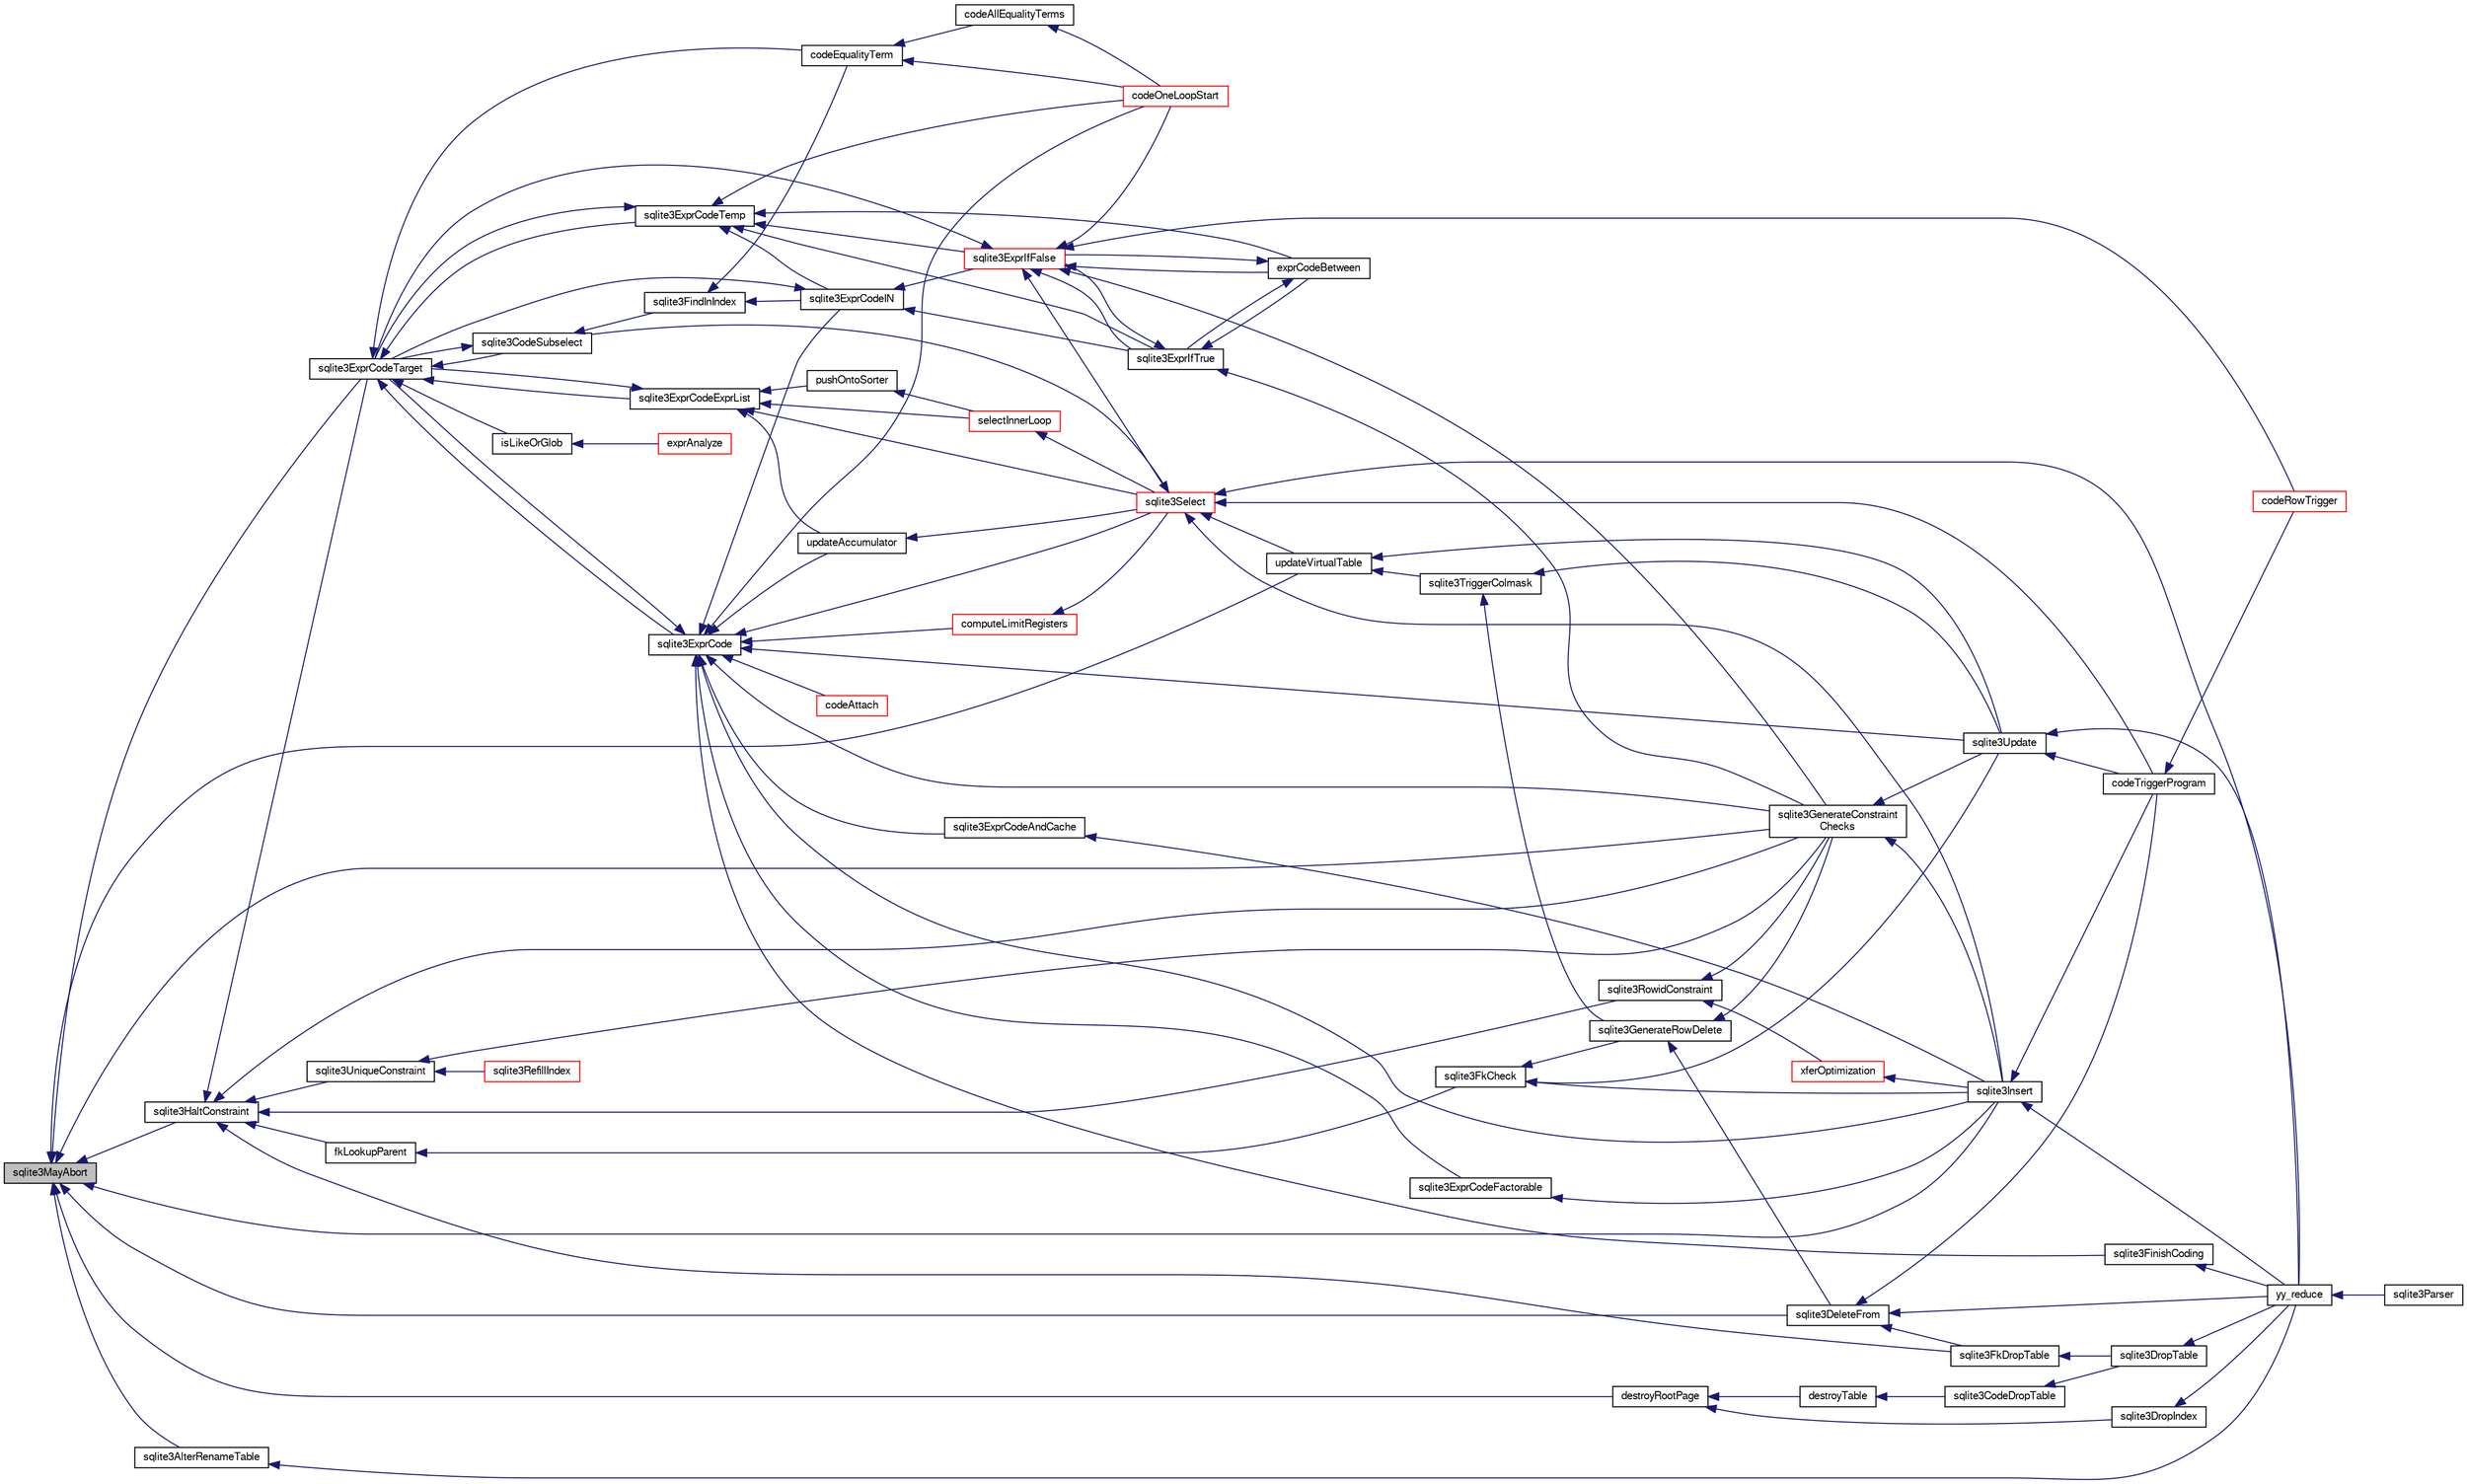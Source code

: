 digraph "sqlite3MayAbort"
{
  edge [fontname="FreeSans",fontsize="10",labelfontname="FreeSans",labelfontsize="10"];
  node [fontname="FreeSans",fontsize="10",shape=record];
  rankdir="LR";
  Node588274 [label="sqlite3MayAbort",height=0.2,width=0.4,color="black", fillcolor="grey75", style="filled", fontcolor="black"];
  Node588274 -> Node588275 [dir="back",color="midnightblue",fontsize="10",style="solid",fontname="FreeSans"];
  Node588275 [label="sqlite3ExprCodeTarget",height=0.2,width=0.4,color="black", fillcolor="white", style="filled",URL="$sqlite3_8c.html#a4f308397a0a3ed299ed31aaa1ae2a293"];
  Node588275 -> Node588276 [dir="back",color="midnightblue",fontsize="10",style="solid",fontname="FreeSans"];
  Node588276 [label="sqlite3CodeSubselect",height=0.2,width=0.4,color="black", fillcolor="white", style="filled",URL="$sqlite3_8c.html#aa69b46d2204a1d1b110107a1be12ee0c"];
  Node588276 -> Node588277 [dir="back",color="midnightblue",fontsize="10",style="solid",fontname="FreeSans"];
  Node588277 [label="sqlite3FindInIndex",height=0.2,width=0.4,color="black", fillcolor="white", style="filled",URL="$sqlite3_8c.html#af7d8c56ab0231f44bb5f87b3fafeffb2"];
  Node588277 -> Node588278 [dir="back",color="midnightblue",fontsize="10",style="solid",fontname="FreeSans"];
  Node588278 [label="sqlite3ExprCodeIN",height=0.2,width=0.4,color="black", fillcolor="white", style="filled",URL="$sqlite3_8c.html#ad9cf4f5b5ffb90c24a4a0900c8626193"];
  Node588278 -> Node588275 [dir="back",color="midnightblue",fontsize="10",style="solid",fontname="FreeSans"];
  Node588278 -> Node588279 [dir="back",color="midnightblue",fontsize="10",style="solid",fontname="FreeSans"];
  Node588279 [label="sqlite3ExprIfTrue",height=0.2,width=0.4,color="black", fillcolor="white", style="filled",URL="$sqlite3_8c.html#ad93a55237c23e1b743ab1f59df1a1444"];
  Node588279 -> Node588280 [dir="back",color="midnightblue",fontsize="10",style="solid",fontname="FreeSans"];
  Node588280 [label="exprCodeBetween",height=0.2,width=0.4,color="black", fillcolor="white", style="filled",URL="$sqlite3_8c.html#abd053493214542bca8f406f42145d173"];
  Node588280 -> Node588279 [dir="back",color="midnightblue",fontsize="10",style="solid",fontname="FreeSans"];
  Node588280 -> Node588281 [dir="back",color="midnightblue",fontsize="10",style="solid",fontname="FreeSans"];
  Node588281 [label="sqlite3ExprIfFalse",height=0.2,width=0.4,color="red", fillcolor="white", style="filled",URL="$sqlite3_8c.html#af97ecccb5d56e321e118414b08f65b71"];
  Node588281 -> Node588275 [dir="back",color="midnightblue",fontsize="10",style="solid",fontname="FreeSans"];
  Node588281 -> Node588280 [dir="back",color="midnightblue",fontsize="10",style="solid",fontname="FreeSans"];
  Node588281 -> Node588279 [dir="back",color="midnightblue",fontsize="10",style="solid",fontname="FreeSans"];
  Node588281 -> Node588308 [dir="back",color="midnightblue",fontsize="10",style="solid",fontname="FreeSans"];
  Node588308 [label="sqlite3GenerateConstraint\lChecks",height=0.2,width=0.4,color="black", fillcolor="white", style="filled",URL="$sqlite3_8c.html#aef639c1e6a0c0a67ca6e7690ad931bd2"];
  Node588308 -> Node588306 [dir="back",color="midnightblue",fontsize="10",style="solid",fontname="FreeSans"];
  Node588306 [label="sqlite3Insert",height=0.2,width=0.4,color="black", fillcolor="white", style="filled",URL="$sqlite3_8c.html#a5b17c9c2000bae6bdff8e6be48d7dc2b"];
  Node588306 -> Node588299 [dir="back",color="midnightblue",fontsize="10",style="solid",fontname="FreeSans"];
  Node588299 [label="codeTriggerProgram",height=0.2,width=0.4,color="black", fillcolor="white", style="filled",URL="$sqlite3_8c.html#a120801f59d9281d201d2ff4b2606836e"];
  Node588299 -> Node588300 [dir="back",color="midnightblue",fontsize="10",style="solid",fontname="FreeSans"];
  Node588300 [label="codeRowTrigger",height=0.2,width=0.4,color="red", fillcolor="white", style="filled",URL="$sqlite3_8c.html#a463cea5aaaf388b560b206570a0022fc"];
  Node588306 -> Node588286 [dir="back",color="midnightblue",fontsize="10",style="solid",fontname="FreeSans"];
  Node588286 [label="yy_reduce",height=0.2,width=0.4,color="black", fillcolor="white", style="filled",URL="$sqlite3_8c.html#a7c419a9b25711c666a9a2449ef377f14"];
  Node588286 -> Node588287 [dir="back",color="midnightblue",fontsize="10",style="solid",fontname="FreeSans"];
  Node588287 [label="sqlite3Parser",height=0.2,width=0.4,color="black", fillcolor="white", style="filled",URL="$sqlite3_8c.html#a0327d71a5fabe0b6a343d78a2602e72a"];
  Node588308 -> Node588304 [dir="back",color="midnightblue",fontsize="10",style="solid",fontname="FreeSans"];
  Node588304 [label="sqlite3Update",height=0.2,width=0.4,color="black", fillcolor="white", style="filled",URL="$sqlite3_8c.html#ac5aa67c46e8cc8174566fabe6809fafa"];
  Node588304 -> Node588299 [dir="back",color="midnightblue",fontsize="10",style="solid",fontname="FreeSans"];
  Node588304 -> Node588286 [dir="back",color="midnightblue",fontsize="10",style="solid",fontname="FreeSans"];
  Node588281 -> Node588314 [dir="back",color="midnightblue",fontsize="10",style="solid",fontname="FreeSans"];
  Node588314 [label="sqlite3Select",height=0.2,width=0.4,color="red", fillcolor="white", style="filled",URL="$sqlite3_8c.html#a2465ee8c956209ba4b272477b7c21a45"];
  Node588314 -> Node588276 [dir="back",color="midnightblue",fontsize="10",style="solid",fontname="FreeSans"];
  Node588314 -> Node588306 [dir="back",color="midnightblue",fontsize="10",style="solid",fontname="FreeSans"];
  Node588314 -> Node588299 [dir="back",color="midnightblue",fontsize="10",style="solid",fontname="FreeSans"];
  Node588314 -> Node588319 [dir="back",color="midnightblue",fontsize="10",style="solid",fontname="FreeSans"];
  Node588319 [label="updateVirtualTable",height=0.2,width=0.4,color="black", fillcolor="white", style="filled",URL="$sqlite3_8c.html#a740220531db9293c39a2cdd7da3f74e1"];
  Node588319 -> Node588307 [dir="back",color="midnightblue",fontsize="10",style="solid",fontname="FreeSans"];
  Node588307 [label="sqlite3TriggerColmask",height=0.2,width=0.4,color="black", fillcolor="white", style="filled",URL="$sqlite3_8c.html#acace8e99e37ae5e84ea03c65e820c540"];
  Node588307 -> Node588295 [dir="back",color="midnightblue",fontsize="10",style="solid",fontname="FreeSans"];
  Node588295 [label="sqlite3GenerateRowDelete",height=0.2,width=0.4,color="black", fillcolor="white", style="filled",URL="$sqlite3_8c.html#a2c76cbf3027fc18fdbb8cb4cd96b77d9"];
  Node588295 -> Node588296 [dir="back",color="midnightblue",fontsize="10",style="solid",fontname="FreeSans"];
  Node588296 [label="sqlite3DeleteFrom",height=0.2,width=0.4,color="black", fillcolor="white", style="filled",URL="$sqlite3_8c.html#ab9b4b45349188b49eabb23f94608a091"];
  Node588296 -> Node588297 [dir="back",color="midnightblue",fontsize="10",style="solid",fontname="FreeSans"];
  Node588297 [label="sqlite3FkDropTable",height=0.2,width=0.4,color="black", fillcolor="white", style="filled",URL="$sqlite3_8c.html#a1218c6fc74e89152ceaa4760e82f5ef9"];
  Node588297 -> Node588298 [dir="back",color="midnightblue",fontsize="10",style="solid",fontname="FreeSans"];
  Node588298 [label="sqlite3DropTable",height=0.2,width=0.4,color="black", fillcolor="white", style="filled",URL="$sqlite3_8c.html#a5534f77364b5568783c0e50db3c9defb"];
  Node588298 -> Node588286 [dir="back",color="midnightblue",fontsize="10",style="solid",fontname="FreeSans"];
  Node588296 -> Node588299 [dir="back",color="midnightblue",fontsize="10",style="solid",fontname="FreeSans"];
  Node588296 -> Node588286 [dir="back",color="midnightblue",fontsize="10",style="solid",fontname="FreeSans"];
  Node588295 -> Node588308 [dir="back",color="midnightblue",fontsize="10",style="solid",fontname="FreeSans"];
  Node588307 -> Node588304 [dir="back",color="midnightblue",fontsize="10",style="solid",fontname="FreeSans"];
  Node588319 -> Node588304 [dir="back",color="midnightblue",fontsize="10",style="solid",fontname="FreeSans"];
  Node588314 -> Node588286 [dir="back",color="midnightblue",fontsize="10",style="solid",fontname="FreeSans"];
  Node588281 -> Node588300 [dir="back",color="midnightblue",fontsize="10",style="solid",fontname="FreeSans"];
  Node588281 -> Node588320 [dir="back",color="midnightblue",fontsize="10",style="solid",fontname="FreeSans"];
  Node588320 [label="codeOneLoopStart",height=0.2,width=0.4,color="red", fillcolor="white", style="filled",URL="$sqlite3_8c.html#aa868875120b151c169cc79139ed6e008"];
  Node588279 -> Node588281 [dir="back",color="midnightblue",fontsize="10",style="solid",fontname="FreeSans"];
  Node588279 -> Node588308 [dir="back",color="midnightblue",fontsize="10",style="solid",fontname="FreeSans"];
  Node588278 -> Node588281 [dir="back",color="midnightblue",fontsize="10",style="solid",fontname="FreeSans"];
  Node588277 -> Node588321 [dir="back",color="midnightblue",fontsize="10",style="solid",fontname="FreeSans"];
  Node588321 [label="codeEqualityTerm",height=0.2,width=0.4,color="black", fillcolor="white", style="filled",URL="$sqlite3_8c.html#ad88a57073f031452c9843e97f15acc47"];
  Node588321 -> Node588322 [dir="back",color="midnightblue",fontsize="10",style="solid",fontname="FreeSans"];
  Node588322 [label="codeAllEqualityTerms",height=0.2,width=0.4,color="black", fillcolor="white", style="filled",URL="$sqlite3_8c.html#a3095598b812500a4efe41bf17cd49381"];
  Node588322 -> Node588320 [dir="back",color="midnightblue",fontsize="10",style="solid",fontname="FreeSans"];
  Node588321 -> Node588320 [dir="back",color="midnightblue",fontsize="10",style="solid",fontname="FreeSans"];
  Node588276 -> Node588275 [dir="back",color="midnightblue",fontsize="10",style="solid",fontname="FreeSans"];
  Node588275 -> Node588323 [dir="back",color="midnightblue",fontsize="10",style="solid",fontname="FreeSans"];
  Node588323 [label="sqlite3ExprCodeTemp",height=0.2,width=0.4,color="black", fillcolor="white", style="filled",URL="$sqlite3_8c.html#a3bc5c1ccb3c5851847e2aeb4a84ae1fc"];
  Node588323 -> Node588278 [dir="back",color="midnightblue",fontsize="10",style="solid",fontname="FreeSans"];
  Node588323 -> Node588275 [dir="back",color="midnightblue",fontsize="10",style="solid",fontname="FreeSans"];
  Node588323 -> Node588280 [dir="back",color="midnightblue",fontsize="10",style="solid",fontname="FreeSans"];
  Node588323 -> Node588279 [dir="back",color="midnightblue",fontsize="10",style="solid",fontname="FreeSans"];
  Node588323 -> Node588281 [dir="back",color="midnightblue",fontsize="10",style="solid",fontname="FreeSans"];
  Node588323 -> Node588320 [dir="back",color="midnightblue",fontsize="10",style="solid",fontname="FreeSans"];
  Node588275 -> Node588324 [dir="back",color="midnightblue",fontsize="10",style="solid",fontname="FreeSans"];
  Node588324 [label="sqlite3ExprCode",height=0.2,width=0.4,color="black", fillcolor="white", style="filled",URL="$sqlite3_8c.html#a75f270fb0b111b86924cca4ea507b417"];
  Node588324 -> Node588278 [dir="back",color="midnightblue",fontsize="10",style="solid",fontname="FreeSans"];
  Node588324 -> Node588275 [dir="back",color="midnightblue",fontsize="10",style="solid",fontname="FreeSans"];
  Node588324 -> Node588325 [dir="back",color="midnightblue",fontsize="10",style="solid",fontname="FreeSans"];
  Node588325 [label="sqlite3ExprCodeFactorable",height=0.2,width=0.4,color="black", fillcolor="white", style="filled",URL="$sqlite3_8c.html#a843f7fd58eec5a683c1fd8435fcd1e84"];
  Node588325 -> Node588306 [dir="back",color="midnightblue",fontsize="10",style="solid",fontname="FreeSans"];
  Node588324 -> Node588326 [dir="back",color="midnightblue",fontsize="10",style="solid",fontname="FreeSans"];
  Node588326 [label="sqlite3ExprCodeAndCache",height=0.2,width=0.4,color="black", fillcolor="white", style="filled",URL="$sqlite3_8c.html#ae3e46527d9b7fc9cb9236d21a5e6b1d8"];
  Node588326 -> Node588306 [dir="back",color="midnightblue",fontsize="10",style="solid",fontname="FreeSans"];
  Node588324 -> Node588327 [dir="back",color="midnightblue",fontsize="10",style="solid",fontname="FreeSans"];
  Node588327 [label="codeAttach",height=0.2,width=0.4,color="red", fillcolor="white", style="filled",URL="$sqlite3_8c.html#ade4e9e30d828a19c191fdcb098676d5b"];
  Node588324 -> Node588330 [dir="back",color="midnightblue",fontsize="10",style="solid",fontname="FreeSans"];
  Node588330 [label="sqlite3FinishCoding",height=0.2,width=0.4,color="black", fillcolor="white", style="filled",URL="$sqlite3_8c.html#a651bc5b446c276c092705856d995b278"];
  Node588330 -> Node588286 [dir="back",color="midnightblue",fontsize="10",style="solid",fontname="FreeSans"];
  Node588324 -> Node588306 [dir="back",color="midnightblue",fontsize="10",style="solid",fontname="FreeSans"];
  Node588324 -> Node588308 [dir="back",color="midnightblue",fontsize="10",style="solid",fontname="FreeSans"];
  Node588324 -> Node588331 [dir="back",color="midnightblue",fontsize="10",style="solid",fontname="FreeSans"];
  Node588331 [label="computeLimitRegisters",height=0.2,width=0.4,color="red", fillcolor="white", style="filled",URL="$sqlite3_8c.html#ae9d37055e4905929b6f6cda5461e2f37"];
  Node588331 -> Node588314 [dir="back",color="midnightblue",fontsize="10",style="solid",fontname="FreeSans"];
  Node588324 -> Node588332 [dir="back",color="midnightblue",fontsize="10",style="solid",fontname="FreeSans"];
  Node588332 [label="updateAccumulator",height=0.2,width=0.4,color="black", fillcolor="white", style="filled",URL="$sqlite3_8c.html#a1681660dd3ecd50c8727d6e56a537bd9"];
  Node588332 -> Node588314 [dir="back",color="midnightblue",fontsize="10",style="solid",fontname="FreeSans"];
  Node588324 -> Node588314 [dir="back",color="midnightblue",fontsize="10",style="solid",fontname="FreeSans"];
  Node588324 -> Node588304 [dir="back",color="midnightblue",fontsize="10",style="solid",fontname="FreeSans"];
  Node588324 -> Node588320 [dir="back",color="midnightblue",fontsize="10",style="solid",fontname="FreeSans"];
  Node588275 -> Node588333 [dir="back",color="midnightblue",fontsize="10",style="solid",fontname="FreeSans"];
  Node588333 [label="sqlite3ExprCodeExprList",height=0.2,width=0.4,color="black", fillcolor="white", style="filled",URL="$sqlite3_8c.html#a05b2b3dc3de7565de24eb3a2ff4e9566"];
  Node588333 -> Node588275 [dir="back",color="midnightblue",fontsize="10",style="solid",fontname="FreeSans"];
  Node588333 -> Node588334 [dir="back",color="midnightblue",fontsize="10",style="solid",fontname="FreeSans"];
  Node588334 [label="pushOntoSorter",height=0.2,width=0.4,color="black", fillcolor="white", style="filled",URL="$sqlite3_8c.html#a4555397beb584a386e7739cf022a6651"];
  Node588334 -> Node588335 [dir="back",color="midnightblue",fontsize="10",style="solid",fontname="FreeSans"];
  Node588335 [label="selectInnerLoop",height=0.2,width=0.4,color="red", fillcolor="white", style="filled",URL="$sqlite3_8c.html#ababe0933661ebe67eb0e6074bb1fd411"];
  Node588335 -> Node588314 [dir="back",color="midnightblue",fontsize="10",style="solid",fontname="FreeSans"];
  Node588333 -> Node588335 [dir="back",color="midnightblue",fontsize="10",style="solid",fontname="FreeSans"];
  Node588333 -> Node588332 [dir="back",color="midnightblue",fontsize="10",style="solid",fontname="FreeSans"];
  Node588333 -> Node588314 [dir="back",color="midnightblue",fontsize="10",style="solid",fontname="FreeSans"];
  Node588275 -> Node588336 [dir="back",color="midnightblue",fontsize="10",style="solid",fontname="FreeSans"];
  Node588336 [label="isLikeOrGlob",height=0.2,width=0.4,color="black", fillcolor="white", style="filled",URL="$sqlite3_8c.html#a6c38e495198bf8976f68d1a6ebd74a50"];
  Node588336 -> Node588337 [dir="back",color="midnightblue",fontsize="10",style="solid",fontname="FreeSans"];
  Node588337 [label="exprAnalyze",height=0.2,width=0.4,color="red", fillcolor="white", style="filled",URL="$sqlite3_8c.html#acb10e48c9a4184a4edd9bfd5b14ad0b7"];
  Node588275 -> Node588321 [dir="back",color="midnightblue",fontsize="10",style="solid",fontname="FreeSans"];
  Node588274 -> Node588345 [dir="back",color="midnightblue",fontsize="10",style="solid",fontname="FreeSans"];
  Node588345 [label="sqlite3AlterRenameTable",height=0.2,width=0.4,color="black", fillcolor="white", style="filled",URL="$sqlite3_8c.html#aa5cfdb507ff74e559f2efb0318c96d2c"];
  Node588345 -> Node588286 [dir="back",color="midnightblue",fontsize="10",style="solid",fontname="FreeSans"];
  Node588274 -> Node588346 [dir="back",color="midnightblue",fontsize="10",style="solid",fontname="FreeSans"];
  Node588346 [label="destroyRootPage",height=0.2,width=0.4,color="black", fillcolor="white", style="filled",URL="$sqlite3_8c.html#a117f2ef54e18f018369a4da17d1a0881"];
  Node588346 -> Node588347 [dir="back",color="midnightblue",fontsize="10",style="solid",fontname="FreeSans"];
  Node588347 [label="destroyTable",height=0.2,width=0.4,color="black", fillcolor="white", style="filled",URL="$sqlite3_8c.html#af9dd6dd5525753fa1319b280d8280b1e"];
  Node588347 -> Node588348 [dir="back",color="midnightblue",fontsize="10",style="solid",fontname="FreeSans"];
  Node588348 [label="sqlite3CodeDropTable",height=0.2,width=0.4,color="black", fillcolor="white", style="filled",URL="$sqlite3_8c.html#aaf9a8d65346dc15bfcd60bc48e885f46"];
  Node588348 -> Node588298 [dir="back",color="midnightblue",fontsize="10",style="solid",fontname="FreeSans"];
  Node588346 -> Node588349 [dir="back",color="midnightblue",fontsize="10",style="solid",fontname="FreeSans"];
  Node588349 [label="sqlite3DropIndex",height=0.2,width=0.4,color="black", fillcolor="white", style="filled",URL="$sqlite3_8c.html#a3ffd2536f34a0cf6d427710b06b71e83"];
  Node588349 -> Node588286 [dir="back",color="midnightblue",fontsize="10",style="solid",fontname="FreeSans"];
  Node588274 -> Node588350 [dir="back",color="midnightblue",fontsize="10",style="solid",fontname="FreeSans"];
  Node588350 [label="sqlite3HaltConstraint",height=0.2,width=0.4,color="black", fillcolor="white", style="filled",URL="$sqlite3_8c.html#a1d9375ff5f2bf176b6f08662ebca50bd"];
  Node588350 -> Node588275 [dir="back",color="midnightblue",fontsize="10",style="solid",fontname="FreeSans"];
  Node588350 -> Node588351 [dir="back",color="midnightblue",fontsize="10",style="solid",fontname="FreeSans"];
  Node588351 [label="sqlite3UniqueConstraint",height=0.2,width=0.4,color="black", fillcolor="white", style="filled",URL="$sqlite3_8c.html#a4e35c041bf7710b6f3e2db6d86e86d7a"];
  Node588351 -> Node588283 [dir="back",color="midnightblue",fontsize="10",style="solid",fontname="FreeSans"];
  Node588283 [label="sqlite3RefillIndex",height=0.2,width=0.4,color="red", fillcolor="white", style="filled",URL="$sqlite3_8c.html#a17be5b679d9181b961ea9ba4a18d4f80"];
  Node588351 -> Node588308 [dir="back",color="midnightblue",fontsize="10",style="solid",fontname="FreeSans"];
  Node588350 -> Node588352 [dir="back",color="midnightblue",fontsize="10",style="solid",fontname="FreeSans"];
  Node588352 [label="sqlite3RowidConstraint",height=0.2,width=0.4,color="black", fillcolor="white", style="filled",URL="$sqlite3_8c.html#abf05c71ba66fc1c8ff0681f00e77f10b"];
  Node588352 -> Node588308 [dir="back",color="midnightblue",fontsize="10",style="solid",fontname="FreeSans"];
  Node588352 -> Node588353 [dir="back",color="midnightblue",fontsize="10",style="solid",fontname="FreeSans"];
  Node588353 [label="xferOptimization",height=0.2,width=0.4,color="red", fillcolor="white", style="filled",URL="$sqlite3_8c.html#ae85c90f7d064fe83f4ed930e708855d2"];
  Node588353 -> Node588306 [dir="back",color="midnightblue",fontsize="10",style="solid",fontname="FreeSans"];
  Node588350 -> Node588355 [dir="back",color="midnightblue",fontsize="10",style="solid",fontname="FreeSans"];
  Node588355 [label="fkLookupParent",height=0.2,width=0.4,color="black", fillcolor="white", style="filled",URL="$sqlite3_8c.html#ac7b0111b1d2e3305a38874a645a86d06"];
  Node588355 -> Node588313 [dir="back",color="midnightblue",fontsize="10",style="solid",fontname="FreeSans"];
  Node588313 [label="sqlite3FkCheck",height=0.2,width=0.4,color="black", fillcolor="white", style="filled",URL="$sqlite3_8c.html#aa38fb76c7d6f48f19772877a41703b92"];
  Node588313 -> Node588295 [dir="back",color="midnightblue",fontsize="10",style="solid",fontname="FreeSans"];
  Node588313 -> Node588306 [dir="back",color="midnightblue",fontsize="10",style="solid",fontname="FreeSans"];
  Node588313 -> Node588304 [dir="back",color="midnightblue",fontsize="10",style="solid",fontname="FreeSans"];
  Node588350 -> Node588297 [dir="back",color="midnightblue",fontsize="10",style="solid",fontname="FreeSans"];
  Node588350 -> Node588308 [dir="back",color="midnightblue",fontsize="10",style="solid",fontname="FreeSans"];
  Node588274 -> Node588296 [dir="back",color="midnightblue",fontsize="10",style="solid",fontname="FreeSans"];
  Node588274 -> Node588306 [dir="back",color="midnightblue",fontsize="10",style="solid",fontname="FreeSans"];
  Node588274 -> Node588308 [dir="back",color="midnightblue",fontsize="10",style="solid",fontname="FreeSans"];
  Node588274 -> Node588319 [dir="back",color="midnightblue",fontsize="10",style="solid",fontname="FreeSans"];
}
